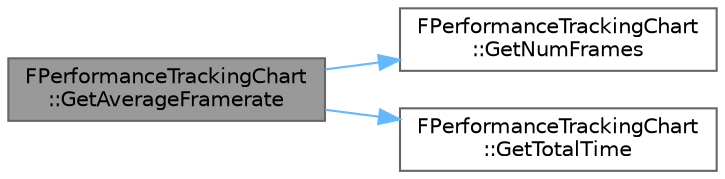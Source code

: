 digraph "FPerformanceTrackingChart::GetAverageFramerate"
{
 // INTERACTIVE_SVG=YES
 // LATEX_PDF_SIZE
  bgcolor="transparent";
  edge [fontname=Helvetica,fontsize=10,labelfontname=Helvetica,labelfontsize=10];
  node [fontname=Helvetica,fontsize=10,shape=box,height=0.2,width=0.4];
  rankdir="LR";
  Node1 [id="Node000001",label="FPerformanceTrackingChart\l::GetAverageFramerate",height=0.2,width=0.4,color="gray40", fillcolor="grey60", style="filled", fontcolor="black",tooltip=" "];
  Node1 -> Node2 [id="edge1_Node000001_Node000002",color="steelblue1",style="solid",tooltip=" "];
  Node2 [id="Node000002",label="FPerformanceTrackingChart\l::GetNumFrames",height=0.2,width=0.4,color="grey40", fillcolor="white", style="filled",URL="$da/d80/classFPerformanceTrackingChart.html#a8c015959dec5e4e41cd1195759869b1e",tooltip=" "];
  Node1 -> Node3 [id="edge2_Node000001_Node000003",color="steelblue1",style="solid",tooltip=" "];
  Node3 [id="Node000003",label="FPerformanceTrackingChart\l::GetTotalTime",height=0.2,width=0.4,color="grey40", fillcolor="white", style="filled",URL="$da/d80/classFPerformanceTrackingChart.html#a52cde3d830fe3e100e9959ae4221d420",tooltip=" "];
}
